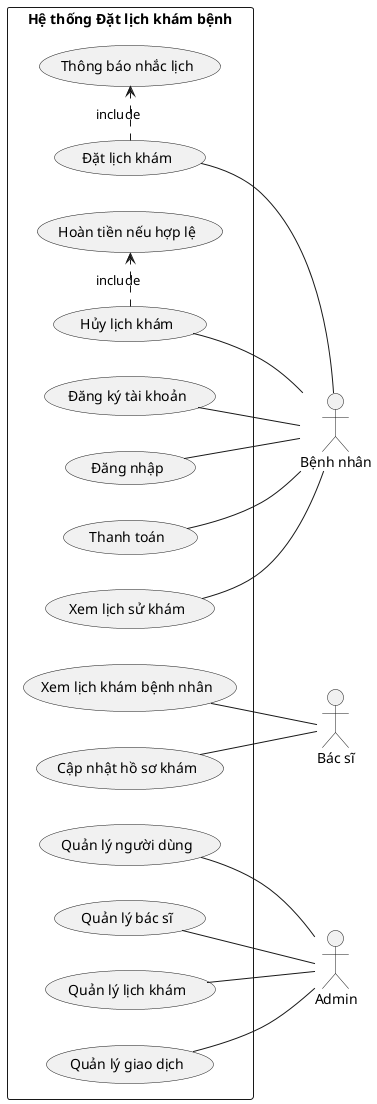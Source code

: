 @startuml
left to right direction

actor "Bệnh nhân" as Patient
actor "Bác sĩ" as Doctor
actor "Admin" as Admin

rectangle "Hệ thống Đặt lịch khám bệnh" {
    (Đăng ký tài khoản) -- Patient
    (Đăng nhập) -- Patient
    (Đặt lịch khám) -- Patient
    (Hủy lịch khám) -- Patient
    (Thanh toán) -- Patient
    (Xem lịch sử khám) -- Patient
    
    (Đặt lịch khám) .> (Thông báo nhắc lịch) : include
    (Hủy lịch khám) .> (Hoàn tiền nếu hợp lệ) : include

    (Xem lịch khám bệnh nhân) -- Doctor
    (Cập nhật hồ sơ khám) -- Doctor
    
    (Quản lý người dùng) -- Admin
    (Quản lý bác sĩ) -- Admin
    (Quản lý lịch khám) -- Admin
    (Quản lý giao dịch) -- Admin
}
@enduml
